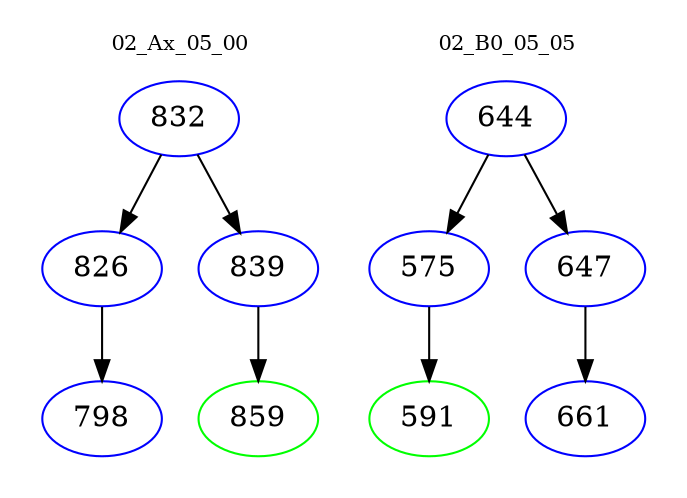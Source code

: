 digraph{
subgraph cluster_0 {
color = white
label = "02_Ax_05_00";
fontsize=10;
T0_832 [label="832", color="blue"]
T0_832 -> T0_826 [color="black"]
T0_826 [label="826", color="blue"]
T0_826 -> T0_798 [color="black"]
T0_798 [label="798", color="blue"]
T0_832 -> T0_839 [color="black"]
T0_839 [label="839", color="blue"]
T0_839 -> T0_859 [color="black"]
T0_859 [label="859", color="green"]
}
subgraph cluster_1 {
color = white
label = "02_B0_05_05";
fontsize=10;
T1_644 [label="644", color="blue"]
T1_644 -> T1_575 [color="black"]
T1_575 [label="575", color="blue"]
T1_575 -> T1_591 [color="black"]
T1_591 [label="591", color="green"]
T1_644 -> T1_647 [color="black"]
T1_647 [label="647", color="blue"]
T1_647 -> T1_661 [color="black"]
T1_661 [label="661", color="blue"]
}
}
